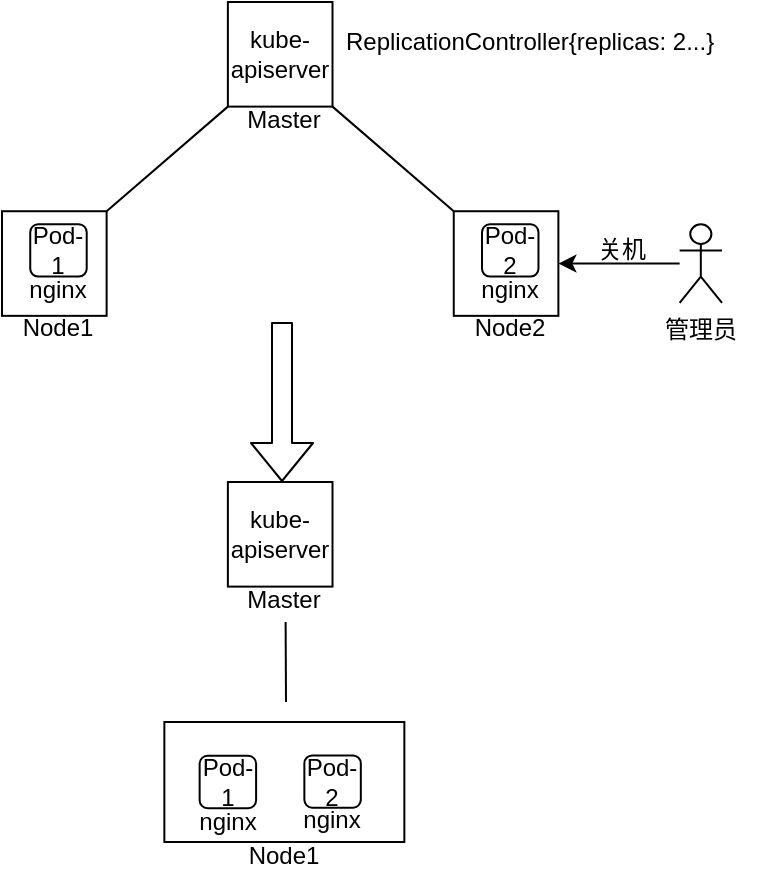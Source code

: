 <mxfile version="12.9.13" type="device"><diagram id="DjvP40T_1MtFaeFtiZVA" name="Page-1"><mxGraphModel dx="1086" dy="785" grid="1" gridSize="10" guides="1" tooltips="1" connect="1" arrows="1" fold="1" page="1" pageScale="1" pageWidth="827" pageHeight="1169" math="0" shadow="0"><root><mxCell id="0"/><mxCell id="1" parent="0"/><mxCell id="13uf3lPWO2qdAtoFKm5P-108" value="" style="rounded=0;whiteSpace=wrap;html=1;" vertex="1" parent="1"><mxGeometry x="201.18" y="520" width="120" height="60" as="geometry"/></mxCell><mxCell id="13uf3lPWO2qdAtoFKm5P-10" value="" style="edgeStyle=orthogonalEdgeStyle;rounded=0;orthogonalLoop=1;jettySize=auto;html=1;" edge="1" parent="1" source="13uf3lPWO2qdAtoFKm5P-9"><mxGeometry relative="1" as="geometry"><mxPoint x="510" y="240" as="targetPoint"/></mxGeometry></mxCell><mxCell id="13uf3lPWO2qdAtoFKm5P-105" value="" style="shape=flexArrow;endArrow=classic;html=1;" edge="1" parent="1"><mxGeometry width="50" height="50" relative="1" as="geometry"><mxPoint x="260" y="320" as="sourcePoint"/><mxPoint x="260" y="400" as="targetPoint"/></mxGeometry></mxCell><mxCell id="13uf3lPWO2qdAtoFKm5P-90" value="kube-apiserver" style="whiteSpace=wrap;html=1;aspect=fixed;" vertex="1" parent="1"><mxGeometry x="232.941" y="400" width="52.308" height="52.308" as="geometry"/></mxCell><mxCell id="13uf3lPWO2qdAtoFKm5P-93" value="Master" style="text;html=1;strokeColor=none;fillColor=none;align=center;verticalAlign=middle;whiteSpace=wrap;rounded=0;" vertex="1" parent="1"><mxGeometry x="247.059" y="452.308" width="28.235" height="13.077" as="geometry"/></mxCell><mxCell id="13uf3lPWO2qdAtoFKm5P-94" value="Node1" style="text;html=1;strokeColor=none;fillColor=none;align=center;verticalAlign=middle;whiteSpace=wrap;rounded=0;" vertex="1" parent="1"><mxGeometry x="247.058" y="580.003" width="28.235" height="13.077" as="geometry"/></mxCell><mxCell id="13uf3lPWO2qdAtoFKm5P-98" value="Pod-1" style="rounded=1;whiteSpace=wrap;html=1;" vertex="1" parent="1"><mxGeometry x="218.818" y="536.924" width="28.235" height="26.154" as="geometry"/></mxCell><mxCell id="13uf3lPWO2qdAtoFKm5P-99" value="Pod-2" style="rounded=1;whiteSpace=wrap;html=1;" vertex="1" parent="1"><mxGeometry x="271.18" y="536.694" width="28.235" height="26.154" as="geometry"/></mxCell><mxCell id="13uf3lPWO2qdAtoFKm5P-103" value="nginx" style="text;html=1;strokeColor=none;fillColor=none;align=center;verticalAlign=middle;whiteSpace=wrap;rounded=0;" vertex="1" parent="1"><mxGeometry x="218.818" y="563.078" width="28.235" height="13.077" as="geometry"/></mxCell><mxCell id="13uf3lPWO2qdAtoFKm5P-104" value="nginx" style="text;html=1;strokeColor=none;fillColor=none;align=center;verticalAlign=middle;whiteSpace=wrap;rounded=0;" vertex="1" parent="1"><mxGeometry x="271.18" y="562.848" width="28.235" height="13.077" as="geometry"/></mxCell><mxCell id="13uf3lPWO2qdAtoFKm5P-116" value="" style="endArrow=none;html=1;entryX=0;entryY=1;entryDx=0;entryDy=0;" edge="1" parent="1"><mxGeometry width="50" height="50" relative="1" as="geometry"><mxPoint x="262" y="510" as="sourcePoint"/><mxPoint x="261.811" y="469.998" as="targetPoint"/></mxGeometry></mxCell><mxCell id="13uf3lPWO2qdAtoFKm5P-2" value="kube-apiserver" style="whiteSpace=wrap;html=1;aspect=fixed;" vertex="1" parent="1"><mxGeometry x="232.941" y="160" width="52.308" height="52.308" as="geometry"/></mxCell><mxCell id="13uf3lPWO2qdAtoFKm5P-3" value="" style="whiteSpace=wrap;html=1;aspect=fixed;" vertex="1" parent="1"><mxGeometry x="120" y="264.615" width="52.308" height="52.308" as="geometry"/></mxCell><mxCell id="13uf3lPWO2qdAtoFKm5P-4" value="" style="whiteSpace=wrap;html=1;aspect=fixed;" vertex="1" parent="1"><mxGeometry x="345.882" y="264.615" width="52.308" height="52.308" as="geometry"/></mxCell><mxCell id="13uf3lPWO2qdAtoFKm5P-5" value="Master" style="text;html=1;strokeColor=none;fillColor=none;align=center;verticalAlign=middle;whiteSpace=wrap;rounded=0;" vertex="1" parent="1"><mxGeometry x="247.059" y="212.308" width="28.235" height="13.077" as="geometry"/></mxCell><mxCell id="13uf3lPWO2qdAtoFKm5P-6" value="Node1" style="text;html=1;strokeColor=none;fillColor=none;align=center;verticalAlign=middle;whiteSpace=wrap;rounded=0;" vertex="1" parent="1"><mxGeometry x="134.118" y="316.923" width="28.235" height="13.077" as="geometry"/></mxCell><mxCell id="13uf3lPWO2qdAtoFKm5P-7" value="Node2" style="text;html=1;strokeColor=none;fillColor=none;align=center;verticalAlign=middle;whiteSpace=wrap;rounded=0;" vertex="1" parent="1"><mxGeometry x="360" y="316.923" width="28.235" height="13.077" as="geometry"/></mxCell><mxCell id="13uf3lPWO2qdAtoFKm5P-16" value="" style="endArrow=none;html=1;entryX=0;entryY=1;entryDx=0;entryDy=0;exitX=1;exitY=0;exitDx=0;exitDy=0;" edge="1" parent="1" source="13uf3lPWO2qdAtoFKm5P-3" target="13uf3lPWO2qdAtoFKm5P-2"><mxGeometry width="50" height="50" relative="1" as="geometry"><mxPoint x="183.529" y="264.615" as="sourcePoint"/><mxPoint x="232.941" y="218.846" as="targetPoint"/></mxGeometry></mxCell><mxCell id="13uf3lPWO2qdAtoFKm5P-17" value="" style="endArrow=none;html=1;exitX=0;exitY=0;exitDx=0;exitDy=0;exitPerimeter=0;entryX=1;entryY=1;entryDx=0;entryDy=0;" edge="1" parent="1" source="13uf3lPWO2qdAtoFKm5P-4" target="13uf3lPWO2qdAtoFKm5P-2"><mxGeometry width="50" height="50" relative="1" as="geometry"><mxPoint x="338.824" y="258.077" as="sourcePoint"/><mxPoint x="297.176" y="218.846" as="targetPoint"/></mxGeometry></mxCell><mxCell id="13uf3lPWO2qdAtoFKm5P-19" value="Pod-1" style="rounded=1;whiteSpace=wrap;html=1;" vertex="1" parent="1"><mxGeometry x="134.118" y="271.154" width="28.235" height="26.154" as="geometry"/></mxCell><mxCell id="13uf3lPWO2qdAtoFKm5P-20" value="Pod-2" style="rounded=1;whiteSpace=wrap;html=1;" vertex="1" parent="1"><mxGeometry x="360" y="271.154" width="28.235" height="26.154" as="geometry"/></mxCell><mxCell id="13uf3lPWO2qdAtoFKm5P-29" style="edgeStyle=orthogonalEdgeStyle;rounded=0;orthogonalLoop=1;jettySize=auto;html=1;entryX=1;entryY=0.5;entryDx=0;entryDy=0;" edge="1" parent="1" source="13uf3lPWO2qdAtoFKm5P-28" target="13uf3lPWO2qdAtoFKm5P-4"><mxGeometry relative="1" as="geometry"/></mxCell><mxCell id="13uf3lPWO2qdAtoFKm5P-28" value="管理员" style="shape=umlActor;verticalLabelPosition=bottom;labelBackgroundColor=#ffffff;verticalAlign=top;html=1;outlineConnect=0;" vertex="1" parent="1"><mxGeometry x="458.824" y="271.154" width="21.176" height="39.231" as="geometry"/></mxCell><mxCell id="13uf3lPWO2qdAtoFKm5P-35" value="关机" style="text;html=1;strokeColor=none;fillColor=none;align=center;verticalAlign=middle;whiteSpace=wrap;rounded=0;" vertex="1" parent="1"><mxGeometry x="416.471" y="277.692" width="28.235" height="13.077" as="geometry"/></mxCell><mxCell id="13uf3lPWO2qdAtoFKm5P-37" value="nginx" style="text;html=1;strokeColor=none;fillColor=none;align=center;verticalAlign=middle;whiteSpace=wrap;rounded=0;" vertex="1" parent="1"><mxGeometry x="134.118" y="297.308" width="28.235" height="13.077" as="geometry"/></mxCell><mxCell id="13uf3lPWO2qdAtoFKm5P-38" value="nginx" style="text;html=1;strokeColor=none;fillColor=none;align=center;verticalAlign=middle;whiteSpace=wrap;rounded=0;" vertex="1" parent="1"><mxGeometry x="360" y="297.308" width="28.235" height="13.077" as="geometry"/></mxCell><mxCell id="13uf3lPWO2qdAtoFKm5P-117" value="ReplicationController{replicas: 2...}" style="text;html=1;strokeColor=none;fillColor=none;align=left;verticalAlign=middle;whiteSpace=wrap;rounded=0;" vertex="1" parent="1"><mxGeometry x="290" y="170" width="210" height="20" as="geometry"/></mxCell></root></mxGraphModel></diagram></mxfile>